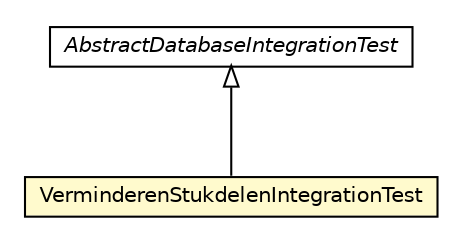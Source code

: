 #!/usr/local/bin/dot
#
# Class diagram 
# Generated by UMLGraph version R5_6-24-gf6e263 (http://www.umlgraph.org/)
#

digraph G {
	edge [fontname="Helvetica",fontsize=10,labelfontname="Helvetica",labelfontsize=10];
	node [fontname="Helvetica",fontsize=10,shape=plaintext];
	nodesep=0.25;
	ranksep=0.5;
	// nl.b3p.VerminderenStukdelenIntegrationTest
	c728 [label=<<table title="nl.b3p.VerminderenStukdelenIntegrationTest" border="0" cellborder="1" cellspacing="0" cellpadding="2" port="p" bgcolor="lemonChiffon" href="./VerminderenStukdelenIntegrationTest.html">
		<tr><td><table border="0" cellspacing="0" cellpadding="1">
<tr><td align="center" balign="center"> VerminderenStukdelenIntegrationTest </td></tr>
		</table></td></tr>
		</table>>, URL="./VerminderenStukdelenIntegrationTest.html", fontname="Helvetica", fontcolor="black", fontsize=10.0];
	// nl.b3p.AbstractDatabaseIntegrationTest
	c731 [label=<<table title="nl.b3p.AbstractDatabaseIntegrationTest" border="0" cellborder="1" cellspacing="0" cellpadding="2" port="p" href="./AbstractDatabaseIntegrationTest.html">
		<tr><td><table border="0" cellspacing="0" cellpadding="1">
<tr><td align="center" balign="center"><font face="Helvetica-Oblique"> AbstractDatabaseIntegrationTest </font></td></tr>
		</table></td></tr>
		</table>>, URL="./AbstractDatabaseIntegrationTest.html", fontname="Helvetica", fontcolor="black", fontsize=10.0];
	//nl.b3p.VerminderenStukdelenIntegrationTest extends nl.b3p.AbstractDatabaseIntegrationTest
	c731:p -> c728:p [dir=back,arrowtail=empty];
}

